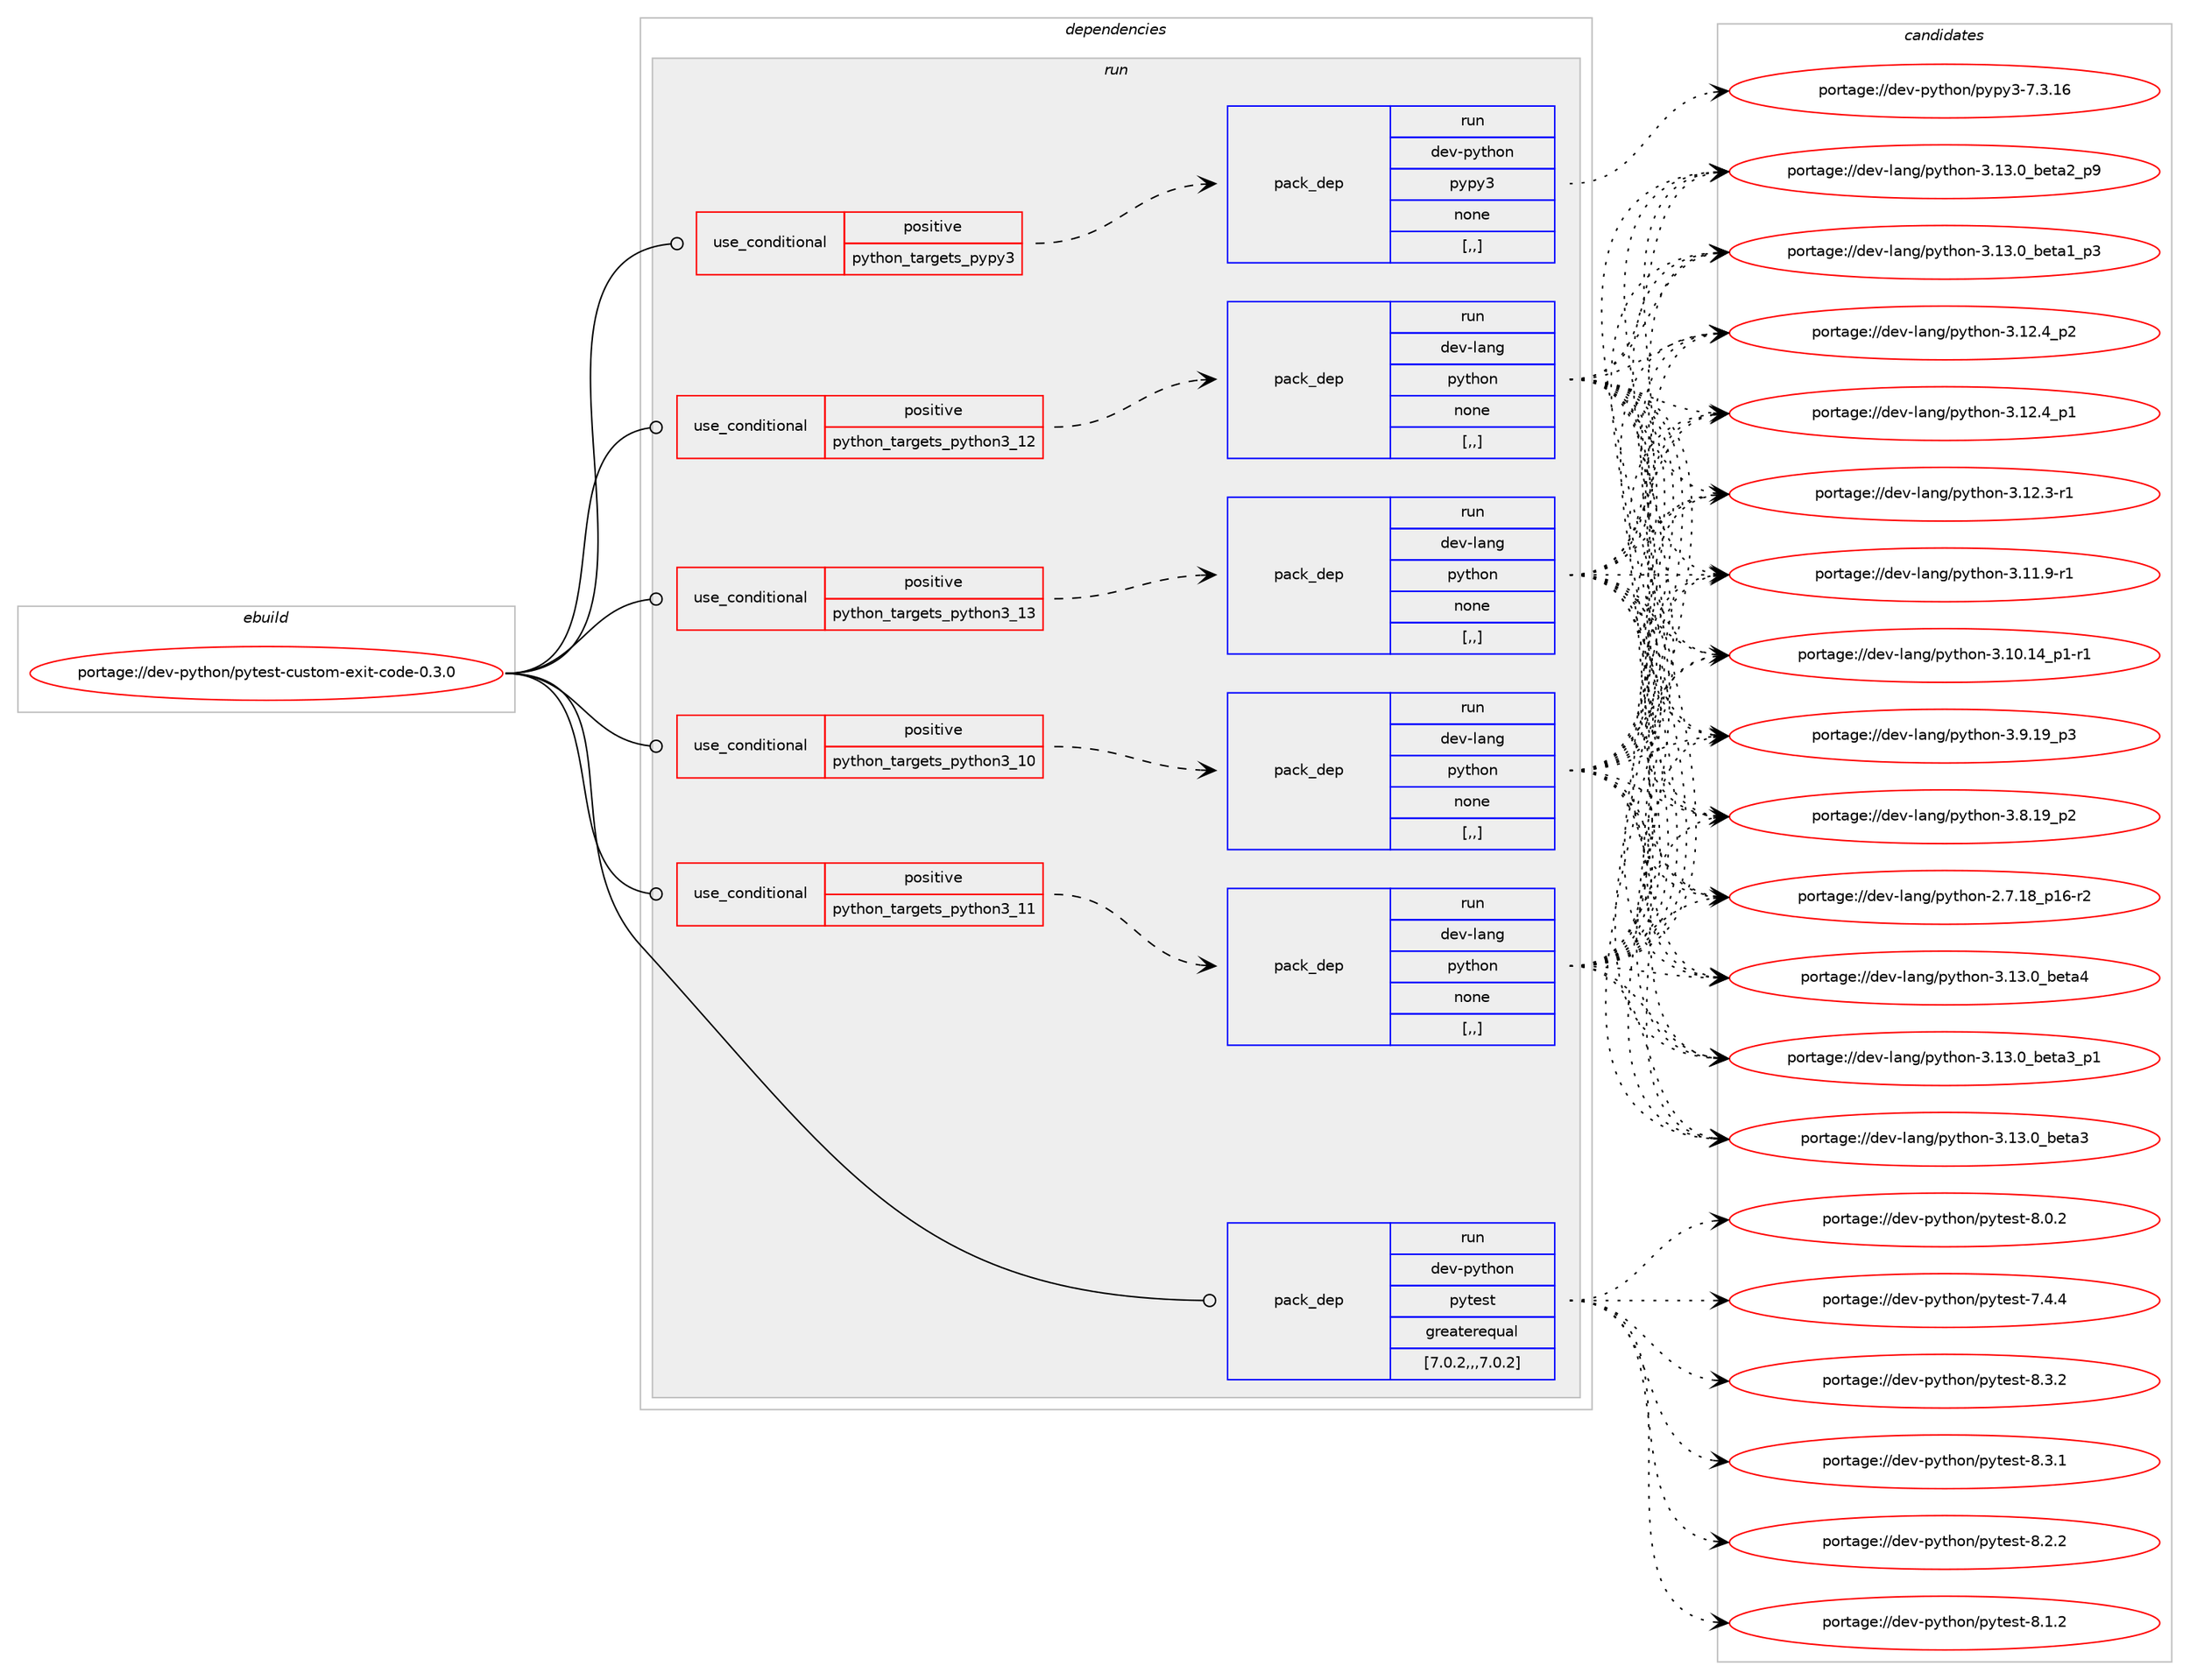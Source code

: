 digraph prolog {

# *************
# Graph options
# *************

newrank=true;
concentrate=true;
compound=true;
graph [rankdir=LR,fontname=Helvetica,fontsize=10,ranksep=1.5];#, ranksep=2.5, nodesep=0.2];
edge  [arrowhead=vee];
node  [fontname=Helvetica,fontsize=10];

# **********
# The ebuild
# **********

subgraph cluster_leftcol {
color=gray;
label=<<i>ebuild</i>>;
id [label="portage://dev-python/pytest-custom-exit-code-0.3.0", color=red, width=4, href="../dev-python/pytest-custom-exit-code-0.3.0.svg"];
}

# ****************
# The dependencies
# ****************

subgraph cluster_midcol {
color=gray;
label=<<i>dependencies</i>>;
subgraph cluster_compile {
fillcolor="#eeeeee";
style=filled;
label=<<i>compile</i>>;
}
subgraph cluster_compileandrun {
fillcolor="#eeeeee";
style=filled;
label=<<i>compile and run</i>>;
}
subgraph cluster_run {
fillcolor="#eeeeee";
style=filled;
label=<<i>run</i>>;
subgraph cond37896 {
dependency159122 [label=<<TABLE BORDER="0" CELLBORDER="1" CELLSPACING="0" CELLPADDING="4"><TR><TD ROWSPAN="3" CELLPADDING="10">use_conditional</TD></TR><TR><TD>positive</TD></TR><TR><TD>python_targets_pypy3</TD></TR></TABLE>>, shape=none, color=red];
subgraph pack119957 {
dependency159123 [label=<<TABLE BORDER="0" CELLBORDER="1" CELLSPACING="0" CELLPADDING="4" WIDTH="220"><TR><TD ROWSPAN="6" CELLPADDING="30">pack_dep</TD></TR><TR><TD WIDTH="110">run</TD></TR><TR><TD>dev-python</TD></TR><TR><TD>pypy3</TD></TR><TR><TD>none</TD></TR><TR><TD>[,,]</TD></TR></TABLE>>, shape=none, color=blue];
}
dependency159122:e -> dependency159123:w [weight=20,style="dashed",arrowhead="vee"];
}
id:e -> dependency159122:w [weight=20,style="solid",arrowhead="odot"];
subgraph cond37897 {
dependency159124 [label=<<TABLE BORDER="0" CELLBORDER="1" CELLSPACING="0" CELLPADDING="4"><TR><TD ROWSPAN="3" CELLPADDING="10">use_conditional</TD></TR><TR><TD>positive</TD></TR><TR><TD>python_targets_python3_10</TD></TR></TABLE>>, shape=none, color=red];
subgraph pack119958 {
dependency159125 [label=<<TABLE BORDER="0" CELLBORDER="1" CELLSPACING="0" CELLPADDING="4" WIDTH="220"><TR><TD ROWSPAN="6" CELLPADDING="30">pack_dep</TD></TR><TR><TD WIDTH="110">run</TD></TR><TR><TD>dev-lang</TD></TR><TR><TD>python</TD></TR><TR><TD>none</TD></TR><TR><TD>[,,]</TD></TR></TABLE>>, shape=none, color=blue];
}
dependency159124:e -> dependency159125:w [weight=20,style="dashed",arrowhead="vee"];
}
id:e -> dependency159124:w [weight=20,style="solid",arrowhead="odot"];
subgraph cond37898 {
dependency159126 [label=<<TABLE BORDER="0" CELLBORDER="1" CELLSPACING="0" CELLPADDING="4"><TR><TD ROWSPAN="3" CELLPADDING="10">use_conditional</TD></TR><TR><TD>positive</TD></TR><TR><TD>python_targets_python3_11</TD></TR></TABLE>>, shape=none, color=red];
subgraph pack119959 {
dependency159127 [label=<<TABLE BORDER="0" CELLBORDER="1" CELLSPACING="0" CELLPADDING="4" WIDTH="220"><TR><TD ROWSPAN="6" CELLPADDING="30">pack_dep</TD></TR><TR><TD WIDTH="110">run</TD></TR><TR><TD>dev-lang</TD></TR><TR><TD>python</TD></TR><TR><TD>none</TD></TR><TR><TD>[,,]</TD></TR></TABLE>>, shape=none, color=blue];
}
dependency159126:e -> dependency159127:w [weight=20,style="dashed",arrowhead="vee"];
}
id:e -> dependency159126:w [weight=20,style="solid",arrowhead="odot"];
subgraph cond37899 {
dependency159128 [label=<<TABLE BORDER="0" CELLBORDER="1" CELLSPACING="0" CELLPADDING="4"><TR><TD ROWSPAN="3" CELLPADDING="10">use_conditional</TD></TR><TR><TD>positive</TD></TR><TR><TD>python_targets_python3_12</TD></TR></TABLE>>, shape=none, color=red];
subgraph pack119960 {
dependency159129 [label=<<TABLE BORDER="0" CELLBORDER="1" CELLSPACING="0" CELLPADDING="4" WIDTH="220"><TR><TD ROWSPAN="6" CELLPADDING="30">pack_dep</TD></TR><TR><TD WIDTH="110">run</TD></TR><TR><TD>dev-lang</TD></TR><TR><TD>python</TD></TR><TR><TD>none</TD></TR><TR><TD>[,,]</TD></TR></TABLE>>, shape=none, color=blue];
}
dependency159128:e -> dependency159129:w [weight=20,style="dashed",arrowhead="vee"];
}
id:e -> dependency159128:w [weight=20,style="solid",arrowhead="odot"];
subgraph cond37900 {
dependency159130 [label=<<TABLE BORDER="0" CELLBORDER="1" CELLSPACING="0" CELLPADDING="4"><TR><TD ROWSPAN="3" CELLPADDING="10">use_conditional</TD></TR><TR><TD>positive</TD></TR><TR><TD>python_targets_python3_13</TD></TR></TABLE>>, shape=none, color=red];
subgraph pack119961 {
dependency159131 [label=<<TABLE BORDER="0" CELLBORDER="1" CELLSPACING="0" CELLPADDING="4" WIDTH="220"><TR><TD ROWSPAN="6" CELLPADDING="30">pack_dep</TD></TR><TR><TD WIDTH="110">run</TD></TR><TR><TD>dev-lang</TD></TR><TR><TD>python</TD></TR><TR><TD>none</TD></TR><TR><TD>[,,]</TD></TR></TABLE>>, shape=none, color=blue];
}
dependency159130:e -> dependency159131:w [weight=20,style="dashed",arrowhead="vee"];
}
id:e -> dependency159130:w [weight=20,style="solid",arrowhead="odot"];
subgraph pack119962 {
dependency159132 [label=<<TABLE BORDER="0" CELLBORDER="1" CELLSPACING="0" CELLPADDING="4" WIDTH="220"><TR><TD ROWSPAN="6" CELLPADDING="30">pack_dep</TD></TR><TR><TD WIDTH="110">run</TD></TR><TR><TD>dev-python</TD></TR><TR><TD>pytest</TD></TR><TR><TD>greaterequal</TD></TR><TR><TD>[7.0.2,,,7.0.2]</TD></TR></TABLE>>, shape=none, color=blue];
}
id:e -> dependency159132:w [weight=20,style="solid",arrowhead="odot"];
}
}

# **************
# The candidates
# **************

subgraph cluster_choices {
rank=same;
color=gray;
label=<<i>candidates</i>>;

subgraph choice119957 {
color=black;
nodesep=1;
choice10010111845112121116104111110471121211121215145554651464954 [label="portage://dev-python/pypy3-7.3.16", color=red, width=4,href="../dev-python/pypy3-7.3.16.svg"];
dependency159123:e -> choice10010111845112121116104111110471121211121215145554651464954:w [style=dotted,weight="100"];
}
subgraph choice119958 {
color=black;
nodesep=1;
choice1001011184510897110103471121211161041111104551464951464895981011169752 [label="portage://dev-lang/python-3.13.0_beta4", color=red, width=4,href="../dev-lang/python-3.13.0_beta4.svg"];
choice10010111845108971101034711212111610411111045514649514648959810111697519511249 [label="portage://dev-lang/python-3.13.0_beta3_p1", color=red, width=4,href="../dev-lang/python-3.13.0_beta3_p1.svg"];
choice1001011184510897110103471121211161041111104551464951464895981011169751 [label="portage://dev-lang/python-3.13.0_beta3", color=red, width=4,href="../dev-lang/python-3.13.0_beta3.svg"];
choice10010111845108971101034711212111610411111045514649514648959810111697509511257 [label="portage://dev-lang/python-3.13.0_beta2_p9", color=red, width=4,href="../dev-lang/python-3.13.0_beta2_p9.svg"];
choice10010111845108971101034711212111610411111045514649514648959810111697499511251 [label="portage://dev-lang/python-3.13.0_beta1_p3", color=red, width=4,href="../dev-lang/python-3.13.0_beta1_p3.svg"];
choice100101118451089711010347112121116104111110455146495046529511250 [label="portage://dev-lang/python-3.12.4_p2", color=red, width=4,href="../dev-lang/python-3.12.4_p2.svg"];
choice100101118451089711010347112121116104111110455146495046529511249 [label="portage://dev-lang/python-3.12.4_p1", color=red, width=4,href="../dev-lang/python-3.12.4_p1.svg"];
choice100101118451089711010347112121116104111110455146495046514511449 [label="portage://dev-lang/python-3.12.3-r1", color=red, width=4,href="../dev-lang/python-3.12.3-r1.svg"];
choice100101118451089711010347112121116104111110455146494946574511449 [label="portage://dev-lang/python-3.11.9-r1", color=red, width=4,href="../dev-lang/python-3.11.9-r1.svg"];
choice100101118451089711010347112121116104111110455146494846495295112494511449 [label="portage://dev-lang/python-3.10.14_p1-r1", color=red, width=4,href="../dev-lang/python-3.10.14_p1-r1.svg"];
choice100101118451089711010347112121116104111110455146574649579511251 [label="portage://dev-lang/python-3.9.19_p3", color=red, width=4,href="../dev-lang/python-3.9.19_p3.svg"];
choice100101118451089711010347112121116104111110455146564649579511250 [label="portage://dev-lang/python-3.8.19_p2", color=red, width=4,href="../dev-lang/python-3.8.19_p2.svg"];
choice100101118451089711010347112121116104111110455046554649569511249544511450 [label="portage://dev-lang/python-2.7.18_p16-r2", color=red, width=4,href="../dev-lang/python-2.7.18_p16-r2.svg"];
dependency159125:e -> choice1001011184510897110103471121211161041111104551464951464895981011169752:w [style=dotted,weight="100"];
dependency159125:e -> choice10010111845108971101034711212111610411111045514649514648959810111697519511249:w [style=dotted,weight="100"];
dependency159125:e -> choice1001011184510897110103471121211161041111104551464951464895981011169751:w [style=dotted,weight="100"];
dependency159125:e -> choice10010111845108971101034711212111610411111045514649514648959810111697509511257:w [style=dotted,weight="100"];
dependency159125:e -> choice10010111845108971101034711212111610411111045514649514648959810111697499511251:w [style=dotted,weight="100"];
dependency159125:e -> choice100101118451089711010347112121116104111110455146495046529511250:w [style=dotted,weight="100"];
dependency159125:e -> choice100101118451089711010347112121116104111110455146495046529511249:w [style=dotted,weight="100"];
dependency159125:e -> choice100101118451089711010347112121116104111110455146495046514511449:w [style=dotted,weight="100"];
dependency159125:e -> choice100101118451089711010347112121116104111110455146494946574511449:w [style=dotted,weight="100"];
dependency159125:e -> choice100101118451089711010347112121116104111110455146494846495295112494511449:w [style=dotted,weight="100"];
dependency159125:e -> choice100101118451089711010347112121116104111110455146574649579511251:w [style=dotted,weight="100"];
dependency159125:e -> choice100101118451089711010347112121116104111110455146564649579511250:w [style=dotted,weight="100"];
dependency159125:e -> choice100101118451089711010347112121116104111110455046554649569511249544511450:w [style=dotted,weight="100"];
}
subgraph choice119959 {
color=black;
nodesep=1;
choice1001011184510897110103471121211161041111104551464951464895981011169752 [label="portage://dev-lang/python-3.13.0_beta4", color=red, width=4,href="../dev-lang/python-3.13.0_beta4.svg"];
choice10010111845108971101034711212111610411111045514649514648959810111697519511249 [label="portage://dev-lang/python-3.13.0_beta3_p1", color=red, width=4,href="../dev-lang/python-3.13.0_beta3_p1.svg"];
choice1001011184510897110103471121211161041111104551464951464895981011169751 [label="portage://dev-lang/python-3.13.0_beta3", color=red, width=4,href="../dev-lang/python-3.13.0_beta3.svg"];
choice10010111845108971101034711212111610411111045514649514648959810111697509511257 [label="portage://dev-lang/python-3.13.0_beta2_p9", color=red, width=4,href="../dev-lang/python-3.13.0_beta2_p9.svg"];
choice10010111845108971101034711212111610411111045514649514648959810111697499511251 [label="portage://dev-lang/python-3.13.0_beta1_p3", color=red, width=4,href="../dev-lang/python-3.13.0_beta1_p3.svg"];
choice100101118451089711010347112121116104111110455146495046529511250 [label="portage://dev-lang/python-3.12.4_p2", color=red, width=4,href="../dev-lang/python-3.12.4_p2.svg"];
choice100101118451089711010347112121116104111110455146495046529511249 [label="portage://dev-lang/python-3.12.4_p1", color=red, width=4,href="../dev-lang/python-3.12.4_p1.svg"];
choice100101118451089711010347112121116104111110455146495046514511449 [label="portage://dev-lang/python-3.12.3-r1", color=red, width=4,href="../dev-lang/python-3.12.3-r1.svg"];
choice100101118451089711010347112121116104111110455146494946574511449 [label="portage://dev-lang/python-3.11.9-r1", color=red, width=4,href="../dev-lang/python-3.11.9-r1.svg"];
choice100101118451089711010347112121116104111110455146494846495295112494511449 [label="portage://dev-lang/python-3.10.14_p1-r1", color=red, width=4,href="../dev-lang/python-3.10.14_p1-r1.svg"];
choice100101118451089711010347112121116104111110455146574649579511251 [label="portage://dev-lang/python-3.9.19_p3", color=red, width=4,href="../dev-lang/python-3.9.19_p3.svg"];
choice100101118451089711010347112121116104111110455146564649579511250 [label="portage://dev-lang/python-3.8.19_p2", color=red, width=4,href="../dev-lang/python-3.8.19_p2.svg"];
choice100101118451089711010347112121116104111110455046554649569511249544511450 [label="portage://dev-lang/python-2.7.18_p16-r2", color=red, width=4,href="../dev-lang/python-2.7.18_p16-r2.svg"];
dependency159127:e -> choice1001011184510897110103471121211161041111104551464951464895981011169752:w [style=dotted,weight="100"];
dependency159127:e -> choice10010111845108971101034711212111610411111045514649514648959810111697519511249:w [style=dotted,weight="100"];
dependency159127:e -> choice1001011184510897110103471121211161041111104551464951464895981011169751:w [style=dotted,weight="100"];
dependency159127:e -> choice10010111845108971101034711212111610411111045514649514648959810111697509511257:w [style=dotted,weight="100"];
dependency159127:e -> choice10010111845108971101034711212111610411111045514649514648959810111697499511251:w [style=dotted,weight="100"];
dependency159127:e -> choice100101118451089711010347112121116104111110455146495046529511250:w [style=dotted,weight="100"];
dependency159127:e -> choice100101118451089711010347112121116104111110455146495046529511249:w [style=dotted,weight="100"];
dependency159127:e -> choice100101118451089711010347112121116104111110455146495046514511449:w [style=dotted,weight="100"];
dependency159127:e -> choice100101118451089711010347112121116104111110455146494946574511449:w [style=dotted,weight="100"];
dependency159127:e -> choice100101118451089711010347112121116104111110455146494846495295112494511449:w [style=dotted,weight="100"];
dependency159127:e -> choice100101118451089711010347112121116104111110455146574649579511251:w [style=dotted,weight="100"];
dependency159127:e -> choice100101118451089711010347112121116104111110455146564649579511250:w [style=dotted,weight="100"];
dependency159127:e -> choice100101118451089711010347112121116104111110455046554649569511249544511450:w [style=dotted,weight="100"];
}
subgraph choice119960 {
color=black;
nodesep=1;
choice1001011184510897110103471121211161041111104551464951464895981011169752 [label="portage://dev-lang/python-3.13.0_beta4", color=red, width=4,href="../dev-lang/python-3.13.0_beta4.svg"];
choice10010111845108971101034711212111610411111045514649514648959810111697519511249 [label="portage://dev-lang/python-3.13.0_beta3_p1", color=red, width=4,href="../dev-lang/python-3.13.0_beta3_p1.svg"];
choice1001011184510897110103471121211161041111104551464951464895981011169751 [label="portage://dev-lang/python-3.13.0_beta3", color=red, width=4,href="../dev-lang/python-3.13.0_beta3.svg"];
choice10010111845108971101034711212111610411111045514649514648959810111697509511257 [label="portage://dev-lang/python-3.13.0_beta2_p9", color=red, width=4,href="../dev-lang/python-3.13.0_beta2_p9.svg"];
choice10010111845108971101034711212111610411111045514649514648959810111697499511251 [label="portage://dev-lang/python-3.13.0_beta1_p3", color=red, width=4,href="../dev-lang/python-3.13.0_beta1_p3.svg"];
choice100101118451089711010347112121116104111110455146495046529511250 [label="portage://dev-lang/python-3.12.4_p2", color=red, width=4,href="../dev-lang/python-3.12.4_p2.svg"];
choice100101118451089711010347112121116104111110455146495046529511249 [label="portage://dev-lang/python-3.12.4_p1", color=red, width=4,href="../dev-lang/python-3.12.4_p1.svg"];
choice100101118451089711010347112121116104111110455146495046514511449 [label="portage://dev-lang/python-3.12.3-r1", color=red, width=4,href="../dev-lang/python-3.12.3-r1.svg"];
choice100101118451089711010347112121116104111110455146494946574511449 [label="portage://dev-lang/python-3.11.9-r1", color=red, width=4,href="../dev-lang/python-3.11.9-r1.svg"];
choice100101118451089711010347112121116104111110455146494846495295112494511449 [label="portage://dev-lang/python-3.10.14_p1-r1", color=red, width=4,href="../dev-lang/python-3.10.14_p1-r1.svg"];
choice100101118451089711010347112121116104111110455146574649579511251 [label="portage://dev-lang/python-3.9.19_p3", color=red, width=4,href="../dev-lang/python-3.9.19_p3.svg"];
choice100101118451089711010347112121116104111110455146564649579511250 [label="portage://dev-lang/python-3.8.19_p2", color=red, width=4,href="../dev-lang/python-3.8.19_p2.svg"];
choice100101118451089711010347112121116104111110455046554649569511249544511450 [label="portage://dev-lang/python-2.7.18_p16-r2", color=red, width=4,href="../dev-lang/python-2.7.18_p16-r2.svg"];
dependency159129:e -> choice1001011184510897110103471121211161041111104551464951464895981011169752:w [style=dotted,weight="100"];
dependency159129:e -> choice10010111845108971101034711212111610411111045514649514648959810111697519511249:w [style=dotted,weight="100"];
dependency159129:e -> choice1001011184510897110103471121211161041111104551464951464895981011169751:w [style=dotted,weight="100"];
dependency159129:e -> choice10010111845108971101034711212111610411111045514649514648959810111697509511257:w [style=dotted,weight="100"];
dependency159129:e -> choice10010111845108971101034711212111610411111045514649514648959810111697499511251:w [style=dotted,weight="100"];
dependency159129:e -> choice100101118451089711010347112121116104111110455146495046529511250:w [style=dotted,weight="100"];
dependency159129:e -> choice100101118451089711010347112121116104111110455146495046529511249:w [style=dotted,weight="100"];
dependency159129:e -> choice100101118451089711010347112121116104111110455146495046514511449:w [style=dotted,weight="100"];
dependency159129:e -> choice100101118451089711010347112121116104111110455146494946574511449:w [style=dotted,weight="100"];
dependency159129:e -> choice100101118451089711010347112121116104111110455146494846495295112494511449:w [style=dotted,weight="100"];
dependency159129:e -> choice100101118451089711010347112121116104111110455146574649579511251:w [style=dotted,weight="100"];
dependency159129:e -> choice100101118451089711010347112121116104111110455146564649579511250:w [style=dotted,weight="100"];
dependency159129:e -> choice100101118451089711010347112121116104111110455046554649569511249544511450:w [style=dotted,weight="100"];
}
subgraph choice119961 {
color=black;
nodesep=1;
choice1001011184510897110103471121211161041111104551464951464895981011169752 [label="portage://dev-lang/python-3.13.0_beta4", color=red, width=4,href="../dev-lang/python-3.13.0_beta4.svg"];
choice10010111845108971101034711212111610411111045514649514648959810111697519511249 [label="portage://dev-lang/python-3.13.0_beta3_p1", color=red, width=4,href="../dev-lang/python-3.13.0_beta3_p1.svg"];
choice1001011184510897110103471121211161041111104551464951464895981011169751 [label="portage://dev-lang/python-3.13.0_beta3", color=red, width=4,href="../dev-lang/python-3.13.0_beta3.svg"];
choice10010111845108971101034711212111610411111045514649514648959810111697509511257 [label="portage://dev-lang/python-3.13.0_beta2_p9", color=red, width=4,href="../dev-lang/python-3.13.0_beta2_p9.svg"];
choice10010111845108971101034711212111610411111045514649514648959810111697499511251 [label="portage://dev-lang/python-3.13.0_beta1_p3", color=red, width=4,href="../dev-lang/python-3.13.0_beta1_p3.svg"];
choice100101118451089711010347112121116104111110455146495046529511250 [label="portage://dev-lang/python-3.12.4_p2", color=red, width=4,href="../dev-lang/python-3.12.4_p2.svg"];
choice100101118451089711010347112121116104111110455146495046529511249 [label="portage://dev-lang/python-3.12.4_p1", color=red, width=4,href="../dev-lang/python-3.12.4_p1.svg"];
choice100101118451089711010347112121116104111110455146495046514511449 [label="portage://dev-lang/python-3.12.3-r1", color=red, width=4,href="../dev-lang/python-3.12.3-r1.svg"];
choice100101118451089711010347112121116104111110455146494946574511449 [label="portage://dev-lang/python-3.11.9-r1", color=red, width=4,href="../dev-lang/python-3.11.9-r1.svg"];
choice100101118451089711010347112121116104111110455146494846495295112494511449 [label="portage://dev-lang/python-3.10.14_p1-r1", color=red, width=4,href="../dev-lang/python-3.10.14_p1-r1.svg"];
choice100101118451089711010347112121116104111110455146574649579511251 [label="portage://dev-lang/python-3.9.19_p3", color=red, width=4,href="../dev-lang/python-3.9.19_p3.svg"];
choice100101118451089711010347112121116104111110455146564649579511250 [label="portage://dev-lang/python-3.8.19_p2", color=red, width=4,href="../dev-lang/python-3.8.19_p2.svg"];
choice100101118451089711010347112121116104111110455046554649569511249544511450 [label="portage://dev-lang/python-2.7.18_p16-r2", color=red, width=4,href="../dev-lang/python-2.7.18_p16-r2.svg"];
dependency159131:e -> choice1001011184510897110103471121211161041111104551464951464895981011169752:w [style=dotted,weight="100"];
dependency159131:e -> choice10010111845108971101034711212111610411111045514649514648959810111697519511249:w [style=dotted,weight="100"];
dependency159131:e -> choice1001011184510897110103471121211161041111104551464951464895981011169751:w [style=dotted,weight="100"];
dependency159131:e -> choice10010111845108971101034711212111610411111045514649514648959810111697509511257:w [style=dotted,weight="100"];
dependency159131:e -> choice10010111845108971101034711212111610411111045514649514648959810111697499511251:w [style=dotted,weight="100"];
dependency159131:e -> choice100101118451089711010347112121116104111110455146495046529511250:w [style=dotted,weight="100"];
dependency159131:e -> choice100101118451089711010347112121116104111110455146495046529511249:w [style=dotted,weight="100"];
dependency159131:e -> choice100101118451089711010347112121116104111110455146495046514511449:w [style=dotted,weight="100"];
dependency159131:e -> choice100101118451089711010347112121116104111110455146494946574511449:w [style=dotted,weight="100"];
dependency159131:e -> choice100101118451089711010347112121116104111110455146494846495295112494511449:w [style=dotted,weight="100"];
dependency159131:e -> choice100101118451089711010347112121116104111110455146574649579511251:w [style=dotted,weight="100"];
dependency159131:e -> choice100101118451089711010347112121116104111110455146564649579511250:w [style=dotted,weight="100"];
dependency159131:e -> choice100101118451089711010347112121116104111110455046554649569511249544511450:w [style=dotted,weight="100"];
}
subgraph choice119962 {
color=black;
nodesep=1;
choice1001011184511212111610411111047112121116101115116455646514650 [label="portage://dev-python/pytest-8.3.2", color=red, width=4,href="../dev-python/pytest-8.3.2.svg"];
choice1001011184511212111610411111047112121116101115116455646514649 [label="portage://dev-python/pytest-8.3.1", color=red, width=4,href="../dev-python/pytest-8.3.1.svg"];
choice1001011184511212111610411111047112121116101115116455646504650 [label="portage://dev-python/pytest-8.2.2", color=red, width=4,href="../dev-python/pytest-8.2.2.svg"];
choice1001011184511212111610411111047112121116101115116455646494650 [label="portage://dev-python/pytest-8.1.2", color=red, width=4,href="../dev-python/pytest-8.1.2.svg"];
choice1001011184511212111610411111047112121116101115116455646484650 [label="portage://dev-python/pytest-8.0.2", color=red, width=4,href="../dev-python/pytest-8.0.2.svg"];
choice1001011184511212111610411111047112121116101115116455546524652 [label="portage://dev-python/pytest-7.4.4", color=red, width=4,href="../dev-python/pytest-7.4.4.svg"];
dependency159132:e -> choice1001011184511212111610411111047112121116101115116455646514650:w [style=dotted,weight="100"];
dependency159132:e -> choice1001011184511212111610411111047112121116101115116455646514649:w [style=dotted,weight="100"];
dependency159132:e -> choice1001011184511212111610411111047112121116101115116455646504650:w [style=dotted,weight="100"];
dependency159132:e -> choice1001011184511212111610411111047112121116101115116455646494650:w [style=dotted,weight="100"];
dependency159132:e -> choice1001011184511212111610411111047112121116101115116455646484650:w [style=dotted,weight="100"];
dependency159132:e -> choice1001011184511212111610411111047112121116101115116455546524652:w [style=dotted,weight="100"];
}
}

}
